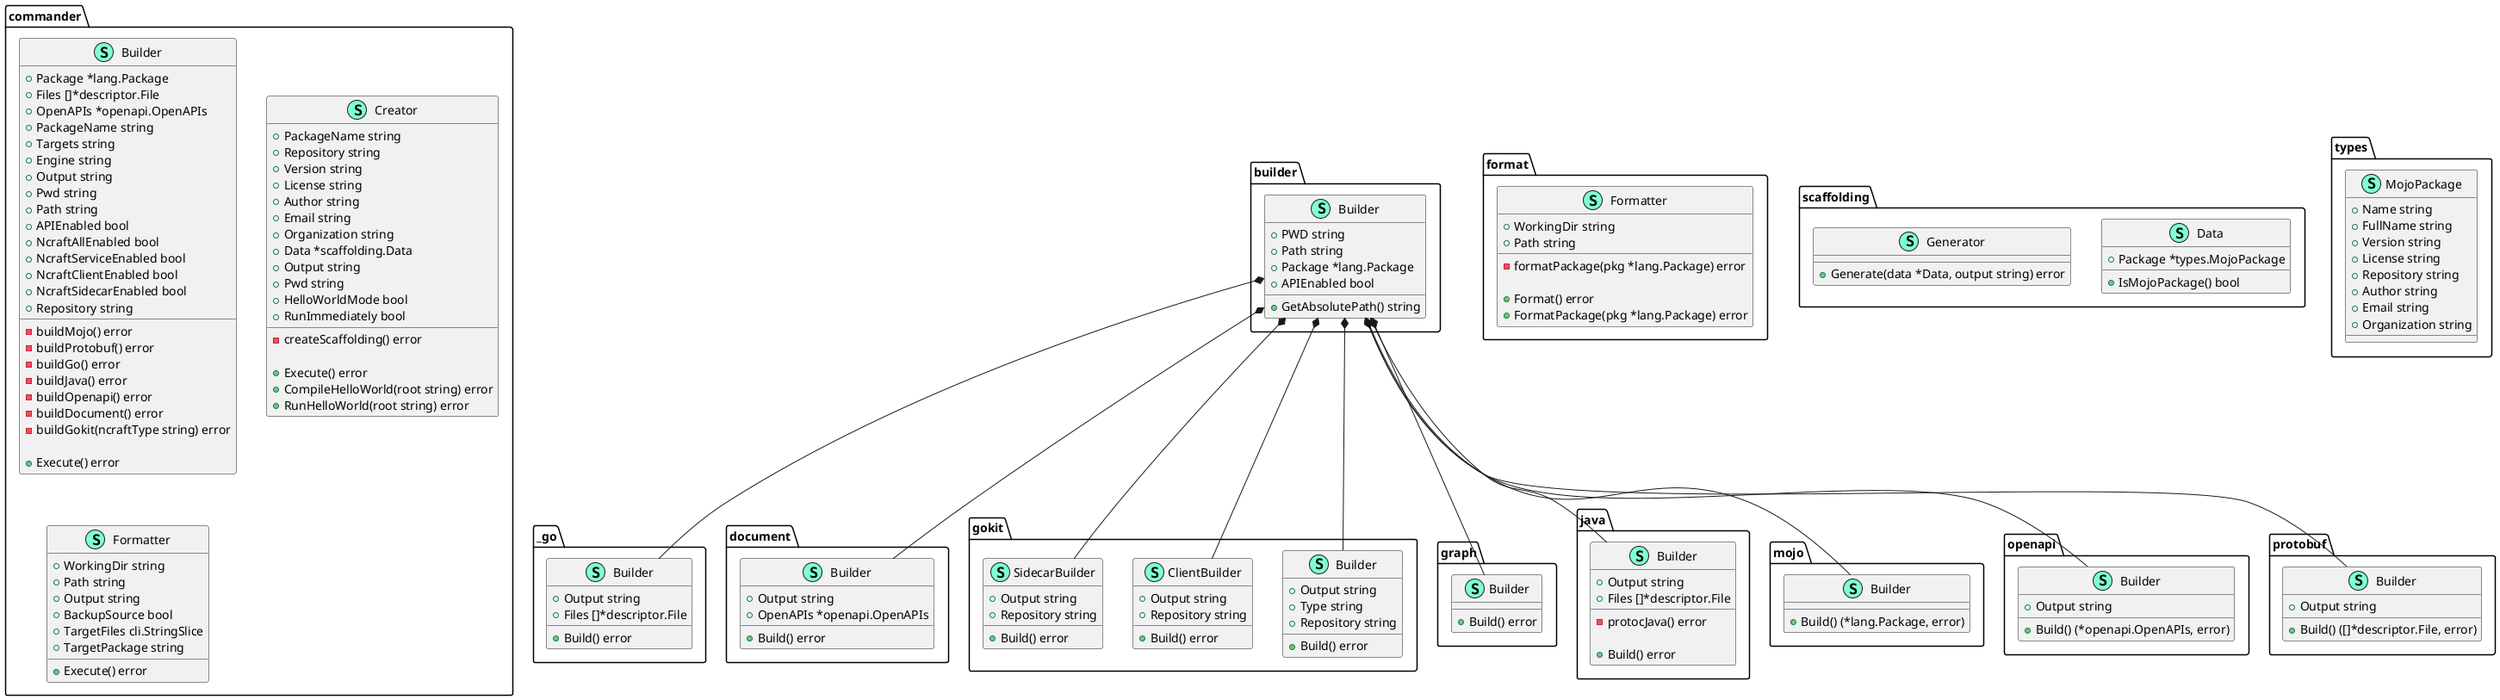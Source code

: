 @startuml
namespace _go {
    class Builder << (S,Aquamarine) >> {
        + Output string
        + Files []*descriptor.File

        + Build() error

    }
}
"builder.Builder" *-- "_go.Builder"


namespace builder {
    class Builder << (S,Aquamarine) >> {
        + PWD string
        + Path string
        + Package *lang.Package
        + APIEnabled bool

        + GetAbsolutePath() string

    }
}


namespace commander {
    class Builder << (S,Aquamarine) >> {
        + Package *lang.Package
        + Files []*descriptor.File
        + OpenAPIs *openapi.OpenAPIs
        + PackageName string
        + Targets string
        + Engine string
        + Output string
        + Pwd string
        + Path string
        + APIEnabled bool
        + NcraftAllEnabled bool
        + NcraftServiceEnabled bool
        + NcraftClientEnabled bool
        + NcraftSidecarEnabled bool
        + Repository string

        - buildMojo() error
        - buildProtobuf() error
        - buildGo() error
        - buildJava() error
        - buildOpenapi() error
        - buildDocument() error
        - buildGokit(ncraftType string) error

        + Execute() error

    }
    class Creator << (S,Aquamarine) >> {
        + PackageName string
        + Repository string
        + Version string
        + License string
        + Author string
        + Email string
        + Organization string
        + Data *scaffolding.Data
        + Output string
        + Pwd string
        + HelloWorldMode bool
        + RunImmediately bool

        - createScaffolding() error

        + Execute() error
        + CompileHelloWorld(root string) error
        + RunHelloWorld(root string) error

    }
    class Formatter << (S,Aquamarine) >> {
        + WorkingDir string
        + Path string
        + Output string
        + BackupSource bool
        + TargetFiles cli.StringSlice
        + TargetPackage string

        + Execute() error

    }
}


namespace document {
    class Builder << (S,Aquamarine) >> {
        + Output string
        + OpenAPIs *openapi.OpenAPIs

        + Build() error

    }
}
"builder.Builder" *-- "document.Builder"


namespace format {
    class Formatter << (S,Aquamarine) >> {
        + WorkingDir string
        + Path string

        - formatPackage(pkg *lang.Package) error

        + Format() error
        + FormatPackage(pkg *lang.Package) error

    }
}


namespace gokit {
    class Builder << (S,Aquamarine) >> {
        + Output string
        + Type string
        + Repository string

        + Build() error

    }
    class ClientBuilder << (S,Aquamarine) >> {
        + Output string
        + Repository string

        + Build() error

    }
    class SidecarBuilder << (S,Aquamarine) >> {
        + Output string
        + Repository string

        + Build() error

    }
}
"builder.Builder" *-- "gokit.Builder"
"builder.Builder" *-- "gokit.ClientBuilder"
"builder.Builder" *-- "gokit.SidecarBuilder"


namespace graph {
    class Builder << (S,Aquamarine) >> {
        + Build() error

    }
}
"builder.Builder" *-- "graph.Builder"


namespace java {
    class Builder << (S,Aquamarine) >> {
        + Output string
        + Files []*descriptor.File

        - protocJava() error

        + Build() error

    }
}
"builder.Builder" *-- "java.Builder"


namespace mojo {
    class Builder << (S,Aquamarine) >> {
        + Build() (*lang.Package, error)

    }
}
"builder.Builder" *-- "mojo.Builder"


namespace openapi {
    class Builder << (S,Aquamarine) >> {
        + Output string

        + Build() (*openapi.OpenAPIs, error)

    }
}
"builder.Builder" *-- "openapi.Builder"


namespace protobuf {
    class Builder << (S,Aquamarine) >> {
        + Output string

        + Build() ([]*descriptor.File, error)

    }
}
"builder.Builder" *-- "protobuf.Builder"


namespace scaffolding {
    class Data << (S,Aquamarine) >> {
        + Package *types.MojoPackage

        + IsMojoPackage() bool

    }
    class Generator << (S,Aquamarine) >> {
        + Generate(data *Data, output string) error

    }
}


namespace types {
    class MojoPackage << (S,Aquamarine) >> {
        + Name string
        + FullName string
        + Version string
        + License string
        + Repository string
        + Author string
        + Email string
        + Organization string

    }
}


@enduml
